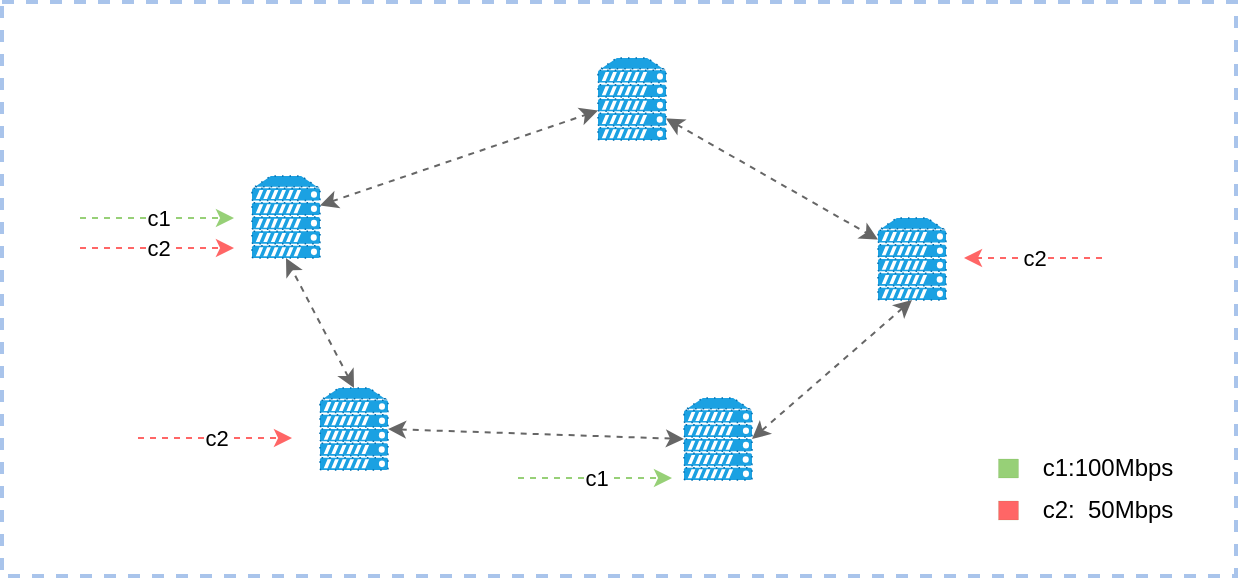 <mxfile version="20.8.18" type="github"><diagram id="cmyu2CPnNLxLO0Smeh7c" name="第 1 页"><mxGraphModel dx="812" dy="492" grid="0" gridSize="10" guides="1" tooltips="1" connect="1" arrows="1" fold="1" page="1" pageScale="1" pageWidth="827" pageHeight="1169" background="none" math="0" shadow="0"><root><mxCell id="0"/><mxCell id="1" parent="0"/><mxCell id="oUBLhN4DjLoy9qspo_FG-40" value="" style="rounded=0;whiteSpace=wrap;html=1;strokeWidth=2;dashed=1;strokeColor=#A9C4EB;" parent="1" vertex="1"><mxGeometry x="92" y="208" width="617" height="287" as="geometry"/></mxCell><mxCell id="oUBLhN4DjLoy9qspo_FG-2" value="" style="verticalAlign=top;verticalLabelPosition=bottom;labelPosition=center;align=center;html=1;outlineConnect=0;fillColor=#1ba1e2;strokeColor=#006EAF;gradientDirection=north;strokeWidth=2;shape=mxgraph.networks.server;dashed=1;dashPattern=1 4;fontColor=#ffffff;" parent="1" vertex="1"><mxGeometry x="217" y="295" width="34" height="41" as="geometry"/></mxCell><mxCell id="oUBLhN4DjLoy9qspo_FG-3" value="" style="verticalAlign=top;verticalLabelPosition=bottom;labelPosition=center;align=center;html=1;outlineConnect=0;fillColor=#1ba1e2;strokeColor=#006EAF;gradientDirection=north;strokeWidth=2;shape=mxgraph.networks.server;dashed=1;dashPattern=1 4;fontColor=#ffffff;" parent="1" vertex="1"><mxGeometry x="251" y="401" width="34" height="41" as="geometry"/></mxCell><mxCell id="oUBLhN4DjLoy9qspo_FG-4" value="" style="verticalAlign=top;verticalLabelPosition=bottom;labelPosition=center;align=center;html=1;outlineConnect=0;fillColor=#1ba1e2;strokeColor=#006EAF;gradientDirection=north;strokeWidth=2;shape=mxgraph.networks.server;dashed=1;dashPattern=1 4;fontColor=#ffffff;" parent="1" vertex="1"><mxGeometry x="390" y="236" width="34" height="41" as="geometry"/></mxCell><mxCell id="oUBLhN4DjLoy9qspo_FG-5" value="" style="verticalAlign=top;verticalLabelPosition=bottom;labelPosition=center;align=center;html=1;outlineConnect=0;fillColor=#1ba1e2;strokeColor=#006EAF;gradientDirection=north;strokeWidth=2;shape=mxgraph.networks.server;dashed=1;dashPattern=1 4;fontColor=#ffffff;" parent="1" vertex="1"><mxGeometry x="433" y="406" width="34" height="41" as="geometry"/></mxCell><mxCell id="oUBLhN4DjLoy9qspo_FG-6" value="" style="verticalAlign=top;verticalLabelPosition=bottom;labelPosition=center;align=center;html=1;outlineConnect=0;fillColor=#1ba1e2;strokeColor=#006EAF;gradientDirection=north;strokeWidth=2;shape=mxgraph.networks.server;dashed=1;dashPattern=1 4;fontColor=#ffffff;" parent="1" vertex="1"><mxGeometry x="530" y="316" width="34" height="41" as="geometry"/></mxCell><mxCell id="oUBLhN4DjLoy9qspo_FG-11" value="" style="endArrow=classic;html=1;rounded=0;dashed=1;strokeColor=#97D077;" parent="1" edge="1"><mxGeometry relative="1" as="geometry"><mxPoint x="131" y="316" as="sourcePoint"/><mxPoint x="208" y="316" as="targetPoint"/><Array as="points"><mxPoint x="158" y="316"/></Array></mxGeometry></mxCell><mxCell id="oUBLhN4DjLoy9qspo_FG-12" value="c1" style="edgeLabel;resizable=0;html=1;align=center;verticalAlign=middle;dashed=1;dashPattern=1 4;strokeColor=default;strokeWidth=1;fillColor=#97D077;" parent="oUBLhN4DjLoy9qspo_FG-11" connectable="0" vertex="1"><mxGeometry relative="1" as="geometry"/></mxCell><mxCell id="oUBLhN4DjLoy9qspo_FG-15" value="" style="endArrow=classic;startArrow=classic;html=1;rounded=0;dashed=1;fillColor=#f5f5f5;gradientColor=#b3b3b3;strokeColor=#666666;" parent="1" source="oUBLhN4DjLoy9qspo_FG-2" target="oUBLhN4DjLoy9qspo_FG-4" edge="1"><mxGeometry width="50" height="50" relative="1" as="geometry"><mxPoint x="379" y="279" as="sourcePoint"/><mxPoint x="429" y="229" as="targetPoint"/></mxGeometry></mxCell><mxCell id="oUBLhN4DjLoy9qspo_FG-16" value="" style="endArrow=classic;startArrow=classic;html=1;rounded=0;dashed=1;strokeColor=#666666;entryX=0.5;entryY=1;entryDx=0;entryDy=0;entryPerimeter=0;exitX=0.5;exitY=0;exitDx=0;exitDy=0;exitPerimeter=0;fillColor=#f5f5f5;gradientColor=#b3b3b3;" parent="1" source="oUBLhN4DjLoy9qspo_FG-3" target="oUBLhN4DjLoy9qspo_FG-2" edge="1"><mxGeometry width="50" height="50" relative="1" as="geometry"><mxPoint x="223" y="386" as="sourcePoint"/><mxPoint x="273" y="336" as="targetPoint"/></mxGeometry></mxCell><mxCell id="oUBLhN4DjLoy9qspo_FG-17" value="" style="endArrow=classic;startArrow=classic;html=1;rounded=0;dashed=1;strokeColor=#666666;entryX=0;entryY=0.5;entryDx=0;entryDy=0;entryPerimeter=0;exitX=1;exitY=0.5;exitDx=0;exitDy=0;exitPerimeter=0;fillColor=#f5f5f5;gradientColor=#b3b3b3;" parent="1" source="oUBLhN4DjLoy9qspo_FG-3" target="oUBLhN4DjLoy9qspo_FG-5" edge="1"><mxGeometry width="50" height="50" relative="1" as="geometry"><mxPoint x="278" y="411" as="sourcePoint"/><mxPoint x="244" y="346" as="targetPoint"/></mxGeometry></mxCell><mxCell id="oUBLhN4DjLoy9qspo_FG-18" value="" style="endArrow=classic;startArrow=classic;html=1;rounded=0;dashed=1;strokeColor=#666666;entryX=1;entryY=0.5;entryDx=0;entryDy=0;entryPerimeter=0;exitX=0.5;exitY=1;exitDx=0;exitDy=0;exitPerimeter=0;fillColor=#f5f5f5;gradientColor=#b3b3b3;" parent="1" source="oUBLhN4DjLoy9qspo_FG-6" target="oUBLhN4DjLoy9qspo_FG-5" edge="1"><mxGeometry width="50" height="50" relative="1" as="geometry"><mxPoint x="295" y="431.5" as="sourcePoint"/><mxPoint x="442" y="431.5" as="targetPoint"/></mxGeometry></mxCell><mxCell id="oUBLhN4DjLoy9qspo_FG-19" value="" style="endArrow=classic;startArrow=classic;html=1;rounded=0;dashed=1;strokeColor=#666666;fillColor=#f5f5f5;gradientColor=#b3b3b3;" parent="1" source="oUBLhN4DjLoy9qspo_FG-4" target="oUBLhN4DjLoy9qspo_FG-6" edge="1"><mxGeometry width="50" height="50" relative="1" as="geometry"><mxPoint x="305" y="441.5" as="sourcePoint"/><mxPoint x="452" y="441.5" as="targetPoint"/></mxGeometry></mxCell><mxCell id="oUBLhN4DjLoy9qspo_FG-20" value="" style="endArrow=classic;html=1;rounded=0;dashed=1;strokeColor=#FF6666;" parent="1" edge="1"><mxGeometry relative="1" as="geometry"><mxPoint x="160" y="426" as="sourcePoint"/><mxPoint x="237" y="426" as="targetPoint"/><Array as="points"><mxPoint x="187" y="426"/></Array></mxGeometry></mxCell><mxCell id="oUBLhN4DjLoy9qspo_FG-21" value="c2" style="edgeLabel;resizable=0;html=1;align=center;verticalAlign=middle;dashed=1;dashPattern=1 4;strokeColor=default;strokeWidth=1;fillColor=#97D077;" parent="oUBLhN4DjLoy9qspo_FG-20" connectable="0" vertex="1"><mxGeometry relative="1" as="geometry"/></mxCell><mxCell id="oUBLhN4DjLoy9qspo_FG-22" value="" style="endArrow=classic;html=1;rounded=0;dashed=1;strokeColor=#97D077;" parent="1" edge="1"><mxGeometry relative="1" as="geometry"><mxPoint x="350" y="446" as="sourcePoint"/><mxPoint x="427" y="446" as="targetPoint"/><Array as="points"><mxPoint x="377" y="446"/></Array></mxGeometry></mxCell><mxCell id="oUBLhN4DjLoy9qspo_FG-23" value="c1" style="edgeLabel;resizable=0;html=1;align=center;verticalAlign=middle;dashed=1;dashPattern=1 4;strokeColor=default;strokeWidth=1;fillColor=#97D077;" parent="oUBLhN4DjLoy9qspo_FG-22" connectable="0" vertex="1"><mxGeometry relative="1" as="geometry"/></mxCell><mxCell id="oUBLhN4DjLoy9qspo_FG-25" value="" style="endArrow=classic;html=1;rounded=0;dashed=1;strokeColor=#FF6666;" parent="1" edge="1"><mxGeometry relative="1" as="geometry"><mxPoint x="131" y="331" as="sourcePoint"/><mxPoint x="208" y="331" as="targetPoint"/><Array as="points"><mxPoint x="158" y="331"/></Array></mxGeometry></mxCell><mxCell id="oUBLhN4DjLoy9qspo_FG-26" value="c2" style="edgeLabel;resizable=0;html=1;align=center;verticalAlign=middle;dashed=1;dashPattern=1 4;strokeColor=default;strokeWidth=1;fillColor=#97D077;" parent="oUBLhN4DjLoy9qspo_FG-25" connectable="0" vertex="1"><mxGeometry relative="1" as="geometry"/></mxCell><mxCell id="oUBLhN4DjLoy9qspo_FG-27" value="" style="endArrow=classic;html=1;rounded=0;dashed=1;strokeColor=#FF6666;" parent="1" edge="1"><mxGeometry relative="1" as="geometry"><mxPoint x="642" y="336" as="sourcePoint"/><mxPoint x="573" y="336" as="targetPoint"/><Array as="points"><mxPoint x="622" y="336"/><mxPoint x="599" y="336"/></Array></mxGeometry></mxCell><mxCell id="oUBLhN4DjLoy9qspo_FG-28" value="c2" style="edgeLabel;resizable=0;html=1;align=center;verticalAlign=middle;dashed=1;dashPattern=1 4;strokeColor=default;strokeWidth=1;fillColor=#97D077;" parent="oUBLhN4DjLoy9qspo_FG-27" connectable="0" vertex="1"><mxGeometry relative="1" as="geometry"/></mxCell><mxCell id="oUBLhN4DjLoy9qspo_FG-30" value="c1:100Mbps" style="text;html=1;strokeColor=none;fillColor=none;align=center;verticalAlign=middle;whiteSpace=wrap;rounded=0;opacity=10;" parent="1" vertex="1"><mxGeometry x="615" y="426" width="60" height="30" as="geometry"/></mxCell><mxCell id="oUBLhN4DjLoy9qspo_FG-31" value="c2:&amp;nbsp; 50Mbps" style="text;html=1;strokeColor=none;fillColor=none;align=center;verticalAlign=middle;whiteSpace=wrap;rounded=0;opacity=10;" parent="1" vertex="1"><mxGeometry x="607.25" y="447" width="75.5" height="30" as="geometry"/></mxCell><mxCell id="oUBLhN4DjLoy9qspo_FG-35" value="" style="rounded=0;whiteSpace=wrap;html=1;strokeColor=#2D7600;strokeWidth=0;fillColor=#97D077;fontColor=#ffffff;gradientColor=none;" parent="1" vertex="1"><mxGeometry x="590" y="436.25" width="10" height="9.5" as="geometry"/></mxCell><mxCell id="oUBLhN4DjLoy9qspo_FG-36" value="" style="rounded=0;whiteSpace=wrap;html=1;strokeColor=#2D7600;strokeWidth=0;fillColor=#FF6666;fontColor=#ffffff;gradientColor=none;" parent="1" vertex="1"><mxGeometry x="590" y="457.25" width="10" height="9.5" as="geometry"/></mxCell></root></mxGraphModel></diagram></mxfile>
